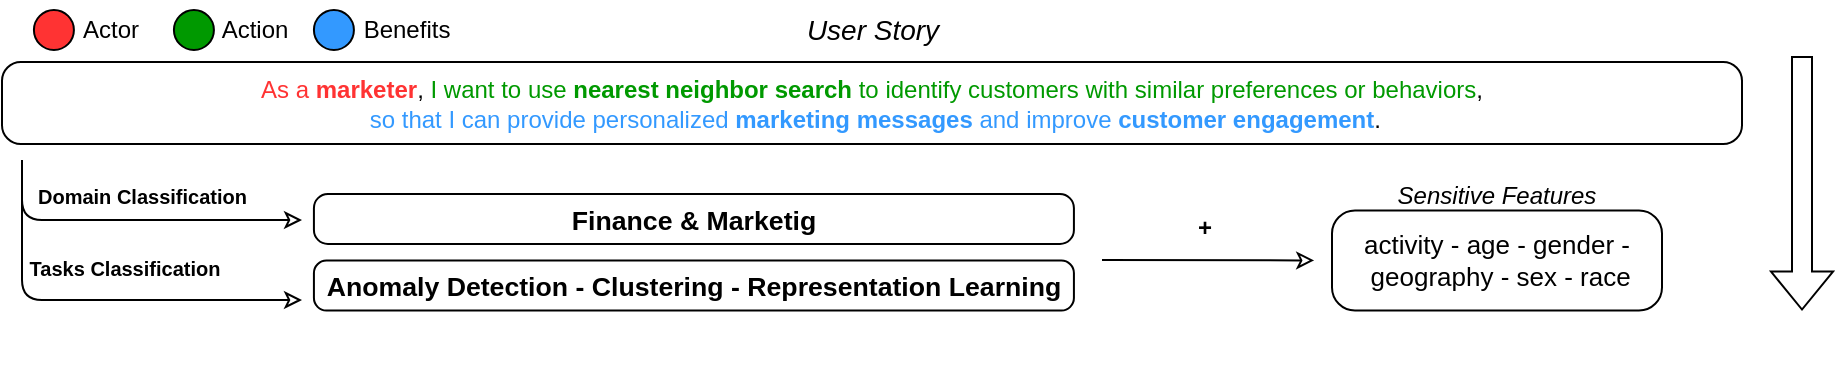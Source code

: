 <mxfile version="20.3.0" type="device"><diagram name="Pagina-1" id="0MhS_UCwO8DjaIVKHZTc"><mxGraphModel dx="2248" dy="816" grid="1" gridSize="10" guides="1" tooltips="1" connect="1" arrows="1" fold="1" page="1" pageScale="1" pageWidth="827" pageHeight="1169" math="0" shadow="0"><root><mxCell id="0"/><mxCell id="1" parent="0"/><mxCell id="SP2_Idn_fq1uokrSumD7-11" value="Domain Classification" style="text;html=1;align=left;verticalAlign=middle;resizable=0;points=[];autosize=1;strokeColor=none;fillColor=none;fontSize=10;fontStyle=1" parent="1" vertex="1"><mxGeometry x="-774.04" y="163.0" width="130" height="30" as="geometry"/></mxCell><mxCell id="87mChwUe-y5uxMJ1_oA3-8" value="&lt;b style=&quot;border-color: var(--border-color); font-family: Arial; font-size: 13.333px;&quot;&gt;Anomaly Detection -&amp;nbsp;&lt;b style=&quot;border-color: var(--border-color);&quot;&gt;Clustering - Representation Learning&lt;/b&gt;&lt;br&gt;&lt;/b&gt;" style="rounded=1;whiteSpace=wrap;html=1;align=center;fontColor=#000000;arcSize=25;" parent="1" vertex="1"><mxGeometry x="-634.04" y="210.27" width="380" height="25" as="geometry"/></mxCell><mxCell id="HbfskciCy7wiuZxBGwWk-3" value="&lt;font color=&quot;#ff3333&quot;&gt;As a &lt;b&gt;marketer&lt;/b&gt;&lt;/font&gt;,&lt;font color=&quot;#ff3333&quot;&gt; &lt;/font&gt;&lt;font color=&quot;#009900&quot;&gt;I want to use &lt;b&gt;nearest neighbor search&lt;/b&gt; to identify customers with similar preferences or behaviors&lt;/font&gt;,&lt;br&gt;&lt;font color=&quot;#3399ff&quot;&gt;&amp;nbsp;so that I can provide personalized &lt;b&gt;marketing messages&lt;/b&gt; and improve&lt;b&gt; customer engagement&lt;/b&gt;&lt;/font&gt;." style="rounded=1;whiteSpace=wrap;html=1;align=center;arcSize=23;" parent="1" vertex="1"><mxGeometry x="-790" y="111" width="870" height="41" as="geometry"/></mxCell><mxCell id="HbfskciCy7wiuZxBGwWk-4" value="" style="rounded=1;whiteSpace=wrap;html=1;fillColor=#FF3333;arcSize=50;" parent="1" vertex="1"><mxGeometry x="-774.04" y="85" width="20" height="20" as="geometry"/></mxCell><mxCell id="HbfskciCy7wiuZxBGwWk-6" value="" style="rounded=1;whiteSpace=wrap;html=1;fillColor=#009900;arcSize=50;" parent="1" vertex="1"><mxGeometry x="-704.04" y="85" width="20" height="20" as="geometry"/></mxCell><mxCell id="HbfskciCy7wiuZxBGwWk-12" value="Actor" style="text;html=1;align=center;verticalAlign=middle;resizable=0;points=[];autosize=1;strokeColor=none;fillColor=none;" parent="1" vertex="1"><mxGeometry x="-761.04" y="80" width="50" height="30" as="geometry"/></mxCell><mxCell id="HbfskciCy7wiuZxBGwWk-13" value="Action" style="text;html=1;align=center;verticalAlign=middle;resizable=0;points=[];autosize=1;strokeColor=none;fillColor=none;" parent="1" vertex="1"><mxGeometry x="-694.04" y="80" width="60" height="30" as="geometry"/></mxCell><mxCell id="HbfskciCy7wiuZxBGwWk-14" value="Benefits" style="text;html=1;align=center;verticalAlign=middle;resizable=0;points=[];autosize=1;strokeColor=none;fillColor=none;" parent="1" vertex="1"><mxGeometry x="-623.3" y="80" width="70" height="30" as="geometry"/></mxCell><mxCell id="HbfskciCy7wiuZxBGwWk-17" style="edgeStyle=orthogonalEdgeStyle;rounded=0;orthogonalLoop=1;jettySize=auto;html=1;exitX=0.5;exitY=1;exitDx=0;exitDy=0;" parent="1" edge="1"><mxGeometry relative="1" as="geometry"><mxPoint x="-680" y="260" as="sourcePoint"/><mxPoint x="-680" y="260" as="targetPoint"/></mxGeometry></mxCell><mxCell id="HbfskciCy7wiuZxBGwWk-23" style="edgeStyle=orthogonalEdgeStyle;rounded=0;orthogonalLoop=1;jettySize=auto;html=1;exitX=0.5;exitY=1;exitDx=0;exitDy=0;" parent="1" edge="1"><mxGeometry relative="1" as="geometry"><mxPoint x="-253" y="150.27" as="sourcePoint"/><mxPoint x="-253" y="150.27" as="targetPoint"/></mxGeometry></mxCell><mxCell id="HbfskciCy7wiuZxBGwWk-34" value="" style="rounded=1;whiteSpace=wrap;html=1;fillColor=#3399FF;arcSize=50;" parent="1" vertex="1"><mxGeometry x="-634.04" y="85" width="20" height="20" as="geometry"/></mxCell><mxCell id="87mChwUe-y5uxMJ1_oA3-5" value="" style="shape=image;verticalLabelPosition=bottom;labelBackgroundColor=default;verticalAlign=top;aspect=fixed;imageAspect=0;image=https://cdn-icons-png.flaticon.com/512/8898/8898434.png;" parent="1" vertex="1"><mxGeometry x="-662.21" y="159.52" width="25.75" height="25.75" as="geometry"/></mxCell><mxCell id="87mChwUe-y5uxMJ1_oA3-6" value="" style="shape=image;verticalLabelPosition=bottom;labelBackgroundColor=default;verticalAlign=top;aspect=fixed;imageAspect=0;image=https://cdn-icons-png.flaticon.com/512/2857/2857379.png;" parent="1" vertex="1"><mxGeometry x="-660.0" y="202" width="23.54" height="23.54" as="geometry"/></mxCell><mxCell id="87mChwUe-y5uxMJ1_oA3-7" value="&lt;b style=&quot;border-color: var(--border-color); font-family: Arial; font-size: 13.333px;&quot;&gt;Finance &amp;amp; Marketig&lt;br&gt;&lt;/b&gt;" style="rounded=1;whiteSpace=wrap;html=1;align=center;fontColor=#000000;arcSize=28;" parent="1" vertex="1"><mxGeometry x="-634.04" y="177" width="380" height="25" as="geometry"/></mxCell><mxCell id="87mChwUe-y5uxMJ1_oA3-10" value="" style="shape=image;verticalLabelPosition=bottom;labelBackgroundColor=default;verticalAlign=top;aspect=fixed;imageAspect=0;image=https://cdn-icons-png.flaticon.com/512/2471/2471463.png;" parent="1" vertex="1"><mxGeometry x="-230" y="177" width="30" height="30" as="geometry"/></mxCell><mxCell id="87mChwUe-y5uxMJ1_oA3-11" value="&lt;b&gt;+&lt;/b&gt;" style="text;html=1;align=center;verticalAlign=middle;resizable=0;points=[];autosize=1;strokeColor=none;fillColor=none;" parent="1" vertex="1"><mxGeometry x="-203.94" y="178.75" width="30" height="30" as="geometry"/></mxCell><mxCell id="87mChwUe-y5uxMJ1_oA3-13" value="" style="shape=image;verticalLabelPosition=bottom;labelBackgroundColor=default;verticalAlign=top;aspect=fixed;imageAspect=0;image=https://cdn-icons-png.flaticon.com/512/5716/5716668.png;" parent="1" vertex="1"><mxGeometry x="-175.07" y="179.5" width="25" height="25" as="geometry"/></mxCell><mxCell id="87mChwUe-y5uxMJ1_oA3-14" value="" style="shape=image;verticalLabelPosition=bottom;labelBackgroundColor=default;verticalAlign=top;aspect=fixed;imageAspect=0;image=https://cdn-icons-png.flaticon.com/512/7444/7444234.png;" parent="1" vertex="1"><mxGeometry x="50" y="190" width="39" height="39" as="geometry"/></mxCell><mxCell id="87mChwUe-y5uxMJ1_oA3-15" value="Sensitive Features" style="text;html=1;strokeColor=none;fillColor=none;align=center;verticalAlign=middle;whiteSpace=wrap;rounded=0;fontStyle=2;fontSize=12;strokeWidth=0;" parent="1" vertex="1"><mxGeometry x="-101" y="163" width="117" height="30" as="geometry"/></mxCell><mxCell id="87mChwUe-y5uxMJ1_oA3-17" value="" style="shape=flexArrow;endArrow=classic;html=1;rounded=0;" parent="1" edge="1"><mxGeometry width="50" height="50" relative="1" as="geometry"><mxPoint x="110" y="108.04" as="sourcePoint"/><mxPoint x="110" y="235.27" as="targetPoint"/></mxGeometry></mxCell><mxCell id="87mChwUe-y5uxMJ1_oA3-18" value="User Story" style="text;html=1;align=center;verticalAlign=middle;resizable=0;points=[];autosize=1;strokeColor=none;fillColor=none;fontStyle=2;fontSize=14;" parent="1" vertex="1"><mxGeometry x="-400" y="80" width="90" height="30" as="geometry"/></mxCell><mxCell id="87mChwUe-y5uxMJ1_oA3-29" value="&lt;span style=&quot;border-color: var(--border-color); font-family: Arial; font-size: 13px;&quot;&gt;&lt;span style=&quot;font-family: Helvetica; text-align: left;&quot;&gt;activity&amp;nbsp;&lt;/span&gt;-&amp;nbsp;&lt;span style=&quot;border-color: var(--border-color);&quot;&gt;age - gender -&lt;br&gt;&amp;nbsp;geography - sex - race&lt;/span&gt;&lt;br&gt;&lt;/span&gt;" style="rounded=1;whiteSpace=wrap;html=1;align=center;fontColor=#000000;arcSize=23;fontStyle=0" parent="1" vertex="1"><mxGeometry x="-125" y="185.27" width="165" height="50" as="geometry"/></mxCell><mxCell id="SP2_Idn_fq1uokrSumD7-2" value="" style="endArrow=classic;html=1;rounded=1;endWidth=12;strokeWidth=1;strokeColor=#000000;startArrow=none;fillColor=#dae8fc;endFill=0;" parent="1" edge="1"><mxGeometry width="50" height="50" relative="1" as="geometry"><mxPoint x="-780" y="160" as="sourcePoint"/><mxPoint x="-640" y="190" as="targetPoint"/><Array as="points"><mxPoint x="-780" y="190"/></Array></mxGeometry></mxCell><mxCell id="SP2_Idn_fq1uokrSumD7-6" value="" style="endArrow=classic;html=1;rounded=1;endWidth=12;strokeWidth=1;strokeColor=#000000;startArrow=none;fillColor=#dae8fc;endFill=0;" parent="1" edge="1"><mxGeometry width="50" height="50" relative="1" as="geometry"><mxPoint x="-780" y="160" as="sourcePoint"/><mxPoint x="-640" y="230" as="targetPoint"/><Array as="points"><mxPoint x="-780" y="230"/></Array></mxGeometry></mxCell><mxCell id="SP2_Idn_fq1uokrSumD7-9" value="" style="endArrow=classic;html=1;rounded=1;endWidth=12;strokeWidth=1;strokeColor=#000000;startArrow=none;fillColor=#dae8fc;endFill=0;" parent="1" edge="1"><mxGeometry width="50" height="50" relative="1" as="geometry"><mxPoint x="-240" y="210" as="sourcePoint"/><mxPoint x="-133.93" y="210.23" as="targetPoint"/><Array as="points"/></mxGeometry></mxCell><mxCell id="SP2_Idn_fq1uokrSumD7-12" value="Tasks Classification" style="text;html=1;align=center;verticalAlign=middle;resizable=0;points=[];autosize=1;strokeColor=none;fillColor=none;fontSize=10;fontStyle=1;" parent="1" vertex="1"><mxGeometry x="-774.04" y="203.77" width="90" height="20" as="geometry"/></mxCell></root></mxGraphModel></diagram></mxfile>